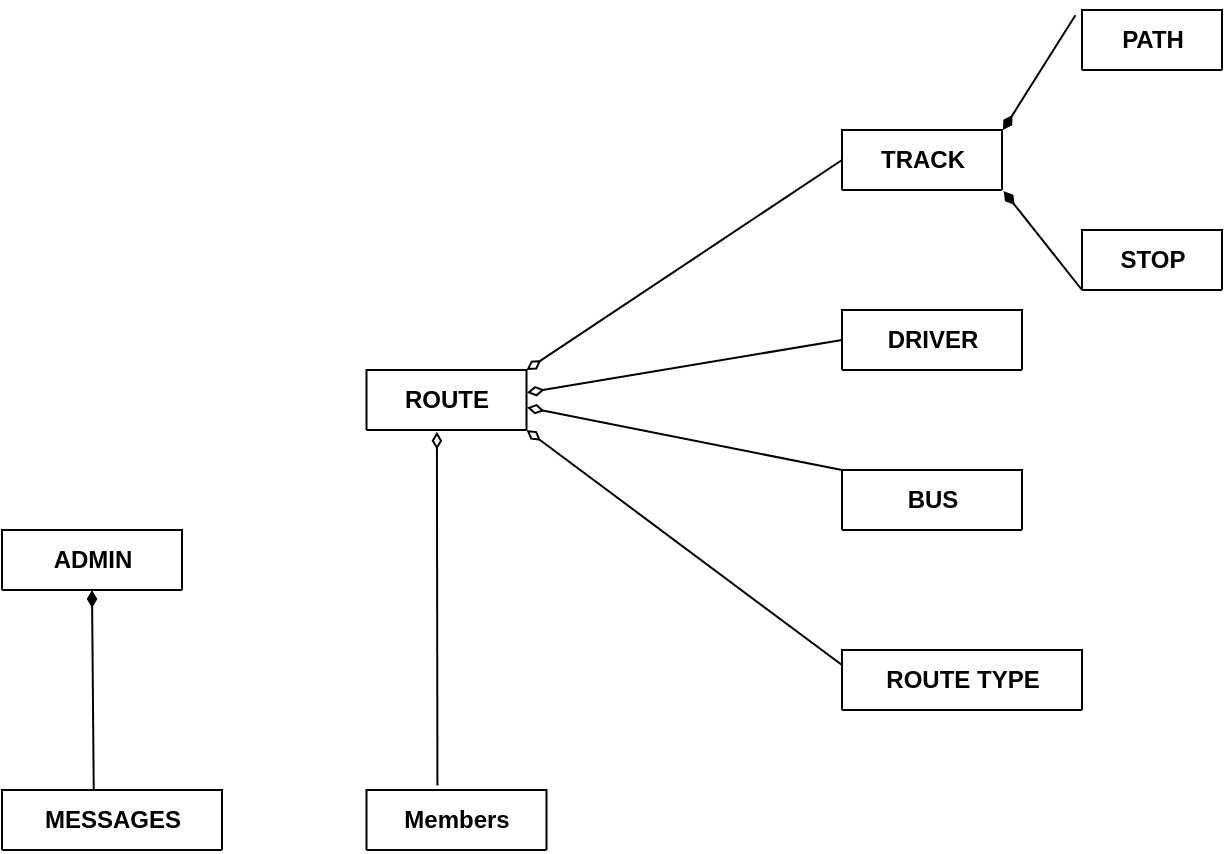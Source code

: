 <mxfile version="21.1.5" type="device">
  <diagram id="R2lEEEUBdFMjLlhIrx00" name="Page-1">
    <mxGraphModel dx="1033" dy="763" grid="1" gridSize="10" guides="1" tooltips="1" connect="1" arrows="1" fold="1" page="1" pageScale="1" pageWidth="850" pageHeight="1100" math="0" shadow="0" extFonts="Permanent Marker^https://fonts.googleapis.com/css?family=Permanent+Marker">
      <root>
        <mxCell id="0" />
        <mxCell id="1" parent="0" />
        <mxCell id="Fjkpmc7Rt7nsiz_AoKzc-1" value="TRACK" style="shape=table;startSize=30;container=1;collapsible=1;childLayout=tableLayout;fixedRows=1;rowLines=0;fontStyle=1;align=center;resizeLast=1;html=1;" parent="1" vertex="1" collapsed="1">
          <mxGeometry x="560" y="180" width="80" height="30" as="geometry">
            <mxRectangle x="140" y="370" width="250" height="110" as="alternateBounds" />
          </mxGeometry>
        </mxCell>
        <mxCell id="Fjkpmc7Rt7nsiz_AoKzc-2" value="" style="shape=tableRow;horizontal=0;startSize=0;swimlaneHead=0;swimlaneBody=0;fillColor=none;collapsible=0;dropTarget=0;points=[[0,0.5],[1,0.5]];portConstraint=eastwest;top=0;left=0;right=0;bottom=1;" parent="Fjkpmc7Rt7nsiz_AoKzc-1" vertex="1">
          <mxGeometry y="30" width="250" height="30" as="geometry" />
        </mxCell>
        <mxCell id="Fjkpmc7Rt7nsiz_AoKzc-3" value="PK" style="shape=partialRectangle;connectable=0;fillColor=none;top=0;left=0;bottom=0;right=0;fontStyle=1;overflow=hidden;whiteSpace=wrap;html=1;" parent="Fjkpmc7Rt7nsiz_AoKzc-2" vertex="1">
          <mxGeometry width="30" height="30" as="geometry">
            <mxRectangle width="30" height="30" as="alternateBounds" />
          </mxGeometry>
        </mxCell>
        <mxCell id="Fjkpmc7Rt7nsiz_AoKzc-4" value="track_id&lt;span style=&quot;white-space: pre;&quot;&gt; &lt;span style=&quot;white-space: pre;&quot;&gt; &lt;/span&gt;&lt;/span&gt;int&lt;span style=&quot;white-space: pre;&quot;&gt; &lt;/span&gt;NOT NULL" style="shape=partialRectangle;connectable=0;fillColor=none;top=0;left=0;bottom=0;right=0;align=left;spacingLeft=6;fontStyle=5;overflow=hidden;whiteSpace=wrap;html=1;" parent="Fjkpmc7Rt7nsiz_AoKzc-2" vertex="1">
          <mxGeometry x="30" width="220" height="30" as="geometry">
            <mxRectangle width="220" height="30" as="alternateBounds" />
          </mxGeometry>
        </mxCell>
        <mxCell id="Fjkpmc7Rt7nsiz_AoKzc-5" value="" style="shape=tableRow;horizontal=0;startSize=0;swimlaneHead=0;swimlaneBody=0;fillColor=none;collapsible=0;dropTarget=0;points=[[0,0.5],[1,0.5]];portConstraint=eastwest;top=0;left=0;right=0;bottom=0;" parent="Fjkpmc7Rt7nsiz_AoKzc-1" vertex="1">
          <mxGeometry y="60" width="250" height="30" as="geometry" />
        </mxCell>
        <mxCell id="Fjkpmc7Rt7nsiz_AoKzc-6" value="" style="shape=partialRectangle;connectable=0;fillColor=none;top=0;left=0;bottom=0;right=0;editable=1;overflow=hidden;whiteSpace=wrap;html=1;" parent="Fjkpmc7Rt7nsiz_AoKzc-5" vertex="1">
          <mxGeometry width="30" height="30" as="geometry">
            <mxRectangle width="30" height="30" as="alternateBounds" />
          </mxGeometry>
        </mxCell>
        <mxCell id="Fjkpmc7Rt7nsiz_AoKzc-7" value="track_name&lt;span style=&quot;white-space: pre;&quot;&gt; &lt;/span&gt;varchar(50)" style="shape=partialRectangle;connectable=0;fillColor=none;top=0;left=0;bottom=0;right=0;align=left;spacingLeft=6;overflow=hidden;whiteSpace=wrap;html=1;" parent="Fjkpmc7Rt7nsiz_AoKzc-5" vertex="1">
          <mxGeometry x="30" width="220" height="30" as="geometry">
            <mxRectangle width="220" height="30" as="alternateBounds" />
          </mxGeometry>
        </mxCell>
        <mxCell id="Fjkpmc7Rt7nsiz_AoKzc-11" value="" style="shape=tableRow;horizontal=0;startSize=0;swimlaneHead=0;swimlaneBody=0;fillColor=none;collapsible=0;dropTarget=0;points=[[0,0.5],[1,0.5]];portConstraint=eastwest;top=0;left=0;right=0;bottom=0;" parent="Fjkpmc7Rt7nsiz_AoKzc-1" vertex="1">
          <mxGeometry y="90" width="250" height="20" as="geometry" />
        </mxCell>
        <mxCell id="Fjkpmc7Rt7nsiz_AoKzc-12" value="" style="shape=partialRectangle;connectable=0;fillColor=none;top=0;left=0;bottom=0;right=0;editable=1;overflow=hidden;whiteSpace=wrap;html=1;" parent="Fjkpmc7Rt7nsiz_AoKzc-11" vertex="1">
          <mxGeometry width="30" height="20" as="geometry">
            <mxRectangle width="30" height="20" as="alternateBounds" />
          </mxGeometry>
        </mxCell>
        <mxCell id="Fjkpmc7Rt7nsiz_AoKzc-13" value="" style="shape=partialRectangle;connectable=0;fillColor=none;top=0;left=0;bottom=0;right=0;align=left;spacingLeft=6;overflow=hidden;whiteSpace=wrap;html=1;" parent="Fjkpmc7Rt7nsiz_AoKzc-11" vertex="1">
          <mxGeometry x="30" width="220" height="20" as="geometry">
            <mxRectangle width="220" height="20" as="alternateBounds" />
          </mxGeometry>
        </mxCell>
        <mxCell id="Fjkpmc7Rt7nsiz_AoKzc-18" value="STOP" style="shape=table;startSize=30;container=1;collapsible=1;childLayout=tableLayout;fixedRows=1;rowLines=0;fontStyle=1;align=center;resizeLast=1;html=1;" parent="1" vertex="1" collapsed="1">
          <mxGeometry x="680" y="230" width="70" height="30" as="geometry">
            <mxRectangle x="50" y="20" width="265" height="270" as="alternateBounds" />
          </mxGeometry>
        </mxCell>
        <mxCell id="Fjkpmc7Rt7nsiz_AoKzc-19" value="" style="shape=tableRow;horizontal=0;startSize=0;swimlaneHead=0;swimlaneBody=0;fillColor=none;collapsible=0;dropTarget=0;points=[[0,0.5],[1,0.5]];portConstraint=eastwest;top=0;left=0;right=0;bottom=1;" parent="Fjkpmc7Rt7nsiz_AoKzc-18" vertex="1">
          <mxGeometry y="30" width="265" height="30" as="geometry" />
        </mxCell>
        <mxCell id="Fjkpmc7Rt7nsiz_AoKzc-20" value="PK" style="shape=partialRectangle;connectable=0;fillColor=none;top=0;left=0;bottom=0;right=0;fontStyle=1;overflow=hidden;whiteSpace=wrap;html=1;" parent="Fjkpmc7Rt7nsiz_AoKzc-19" vertex="1">
          <mxGeometry width="30" height="30" as="geometry">
            <mxRectangle width="30" height="30" as="alternateBounds" />
          </mxGeometry>
        </mxCell>
        <mxCell id="Fjkpmc7Rt7nsiz_AoKzc-21" value="stop_id &lt;span style=&quot;white-space: pre;&quot;&gt; &lt;/span&gt;&lt;span style=&quot;white-space: pre;&quot;&gt; &lt;/span&gt;&lt;span style=&quot;white-space: pre;&quot;&gt; &lt;/span&gt;SMALLINT NOT NULL" style="shape=partialRectangle;connectable=0;fillColor=none;top=0;left=0;bottom=0;right=0;align=left;spacingLeft=6;fontStyle=5;overflow=hidden;whiteSpace=wrap;html=1;" parent="Fjkpmc7Rt7nsiz_AoKzc-19" vertex="1">
          <mxGeometry x="30" width="235" height="30" as="geometry">
            <mxRectangle width="235" height="30" as="alternateBounds" />
          </mxGeometry>
        </mxCell>
        <mxCell id="Fjkpmc7Rt7nsiz_AoKzc-22" value="" style="shape=tableRow;horizontal=0;startSize=0;swimlaneHead=0;swimlaneBody=0;fillColor=none;collapsible=0;dropTarget=0;points=[[0,0.5],[1,0.5]];portConstraint=eastwest;top=0;left=0;right=0;bottom=0;" parent="Fjkpmc7Rt7nsiz_AoKzc-18" vertex="1">
          <mxGeometry y="60" width="265" height="30" as="geometry" />
        </mxCell>
        <mxCell id="Fjkpmc7Rt7nsiz_AoKzc-23" value="FK" style="shape=partialRectangle;connectable=0;fillColor=none;top=0;left=0;bottom=0;right=0;editable=1;overflow=hidden;whiteSpace=wrap;html=1;" parent="Fjkpmc7Rt7nsiz_AoKzc-22" vertex="1">
          <mxGeometry width="30" height="30" as="geometry">
            <mxRectangle width="30" height="30" as="alternateBounds" />
          </mxGeometry>
        </mxCell>
        <mxCell id="Fjkpmc7Rt7nsiz_AoKzc-24" value="track_id&lt;span style=&quot;white-space: pre;&quot;&gt; &lt;span style=&quot;white-space: pre;&quot;&gt; &lt;/span&gt;&lt;span style=&quot;white-space: pre;&quot;&gt; &lt;/span&gt;&lt;/span&gt;VARCHAR(50)" style="shape=partialRectangle;connectable=0;fillColor=none;top=0;left=0;bottom=0;right=0;align=left;spacingLeft=6;overflow=hidden;whiteSpace=wrap;html=1;" parent="Fjkpmc7Rt7nsiz_AoKzc-22" vertex="1">
          <mxGeometry x="30" width="235" height="30" as="geometry">
            <mxRectangle width="235" height="30" as="alternateBounds" />
          </mxGeometry>
        </mxCell>
        <mxCell id="Fjkpmc7Rt7nsiz_AoKzc-105" value="" style="shape=tableRow;horizontal=0;startSize=0;swimlaneHead=0;swimlaneBody=0;fillColor=none;collapsible=0;dropTarget=0;points=[[0,0.5],[1,0.5]];portConstraint=eastwest;top=0;left=0;right=0;bottom=0;" parent="Fjkpmc7Rt7nsiz_AoKzc-18" vertex="1">
          <mxGeometry y="90" width="265" height="30" as="geometry" />
        </mxCell>
        <mxCell id="Fjkpmc7Rt7nsiz_AoKzc-106" value="" style="shape=partialRectangle;connectable=0;fillColor=none;top=0;left=0;bottom=0;right=0;editable=1;overflow=hidden;whiteSpace=wrap;html=1;" parent="Fjkpmc7Rt7nsiz_AoKzc-105" vertex="1">
          <mxGeometry width="30" height="30" as="geometry">
            <mxRectangle width="30" height="30" as="alternateBounds" />
          </mxGeometry>
        </mxCell>
        <mxCell id="Fjkpmc7Rt7nsiz_AoKzc-107" value="stop_no&lt;span style=&quot;white-space: pre;&quot;&gt; &lt;span style=&quot;white-space: pre;&quot;&gt; &lt;/span&gt;&lt;span style=&quot;white-space: pre;&quot;&gt; &lt;/span&gt;&lt;/span&gt;TINYINT&lt;span style=&quot;white-space: pre;&quot;&gt; &lt;/span&gt;NOT NULL" style="shape=partialRectangle;connectable=0;fillColor=none;top=0;left=0;bottom=0;right=0;align=left;spacingLeft=6;overflow=hidden;whiteSpace=wrap;html=1;" parent="Fjkpmc7Rt7nsiz_AoKzc-105" vertex="1">
          <mxGeometry x="30" width="235" height="30" as="geometry">
            <mxRectangle width="235" height="30" as="alternateBounds" />
          </mxGeometry>
        </mxCell>
        <mxCell id="Fjkpmc7Rt7nsiz_AoKzc-42" value="" style="shape=tableRow;horizontal=0;startSize=0;swimlaneHead=0;swimlaneBody=0;fillColor=none;collapsible=0;dropTarget=0;points=[[0,0.5],[1,0.5]];portConstraint=eastwest;top=0;left=0;right=0;bottom=0;" parent="Fjkpmc7Rt7nsiz_AoKzc-18" vertex="1">
          <mxGeometry y="120" width="265" height="30" as="geometry" />
        </mxCell>
        <mxCell id="Fjkpmc7Rt7nsiz_AoKzc-43" value="" style="shape=partialRectangle;connectable=0;fillColor=none;top=0;left=0;bottom=0;right=0;editable=1;overflow=hidden;whiteSpace=wrap;html=1;" parent="Fjkpmc7Rt7nsiz_AoKzc-42" vertex="1">
          <mxGeometry width="30" height="30" as="geometry">
            <mxRectangle width="30" height="30" as="alternateBounds" />
          </mxGeometry>
        </mxCell>
        <mxCell id="Fjkpmc7Rt7nsiz_AoKzc-44" value="isStop&lt;span style=&quot;white-space: pre;&quot;&gt; &lt;span style=&quot;white-space: pre;&quot;&gt; &lt;/span&gt;&lt;span style=&quot;white-space: pre;&quot;&gt; &lt;/span&gt;&lt;/span&gt;BIT&lt;span style=&quot;white-space: pre;&quot;&gt; &lt;/span&gt;NOT NULL" style="shape=partialRectangle;connectable=0;fillColor=none;top=0;left=0;bottom=0;right=0;align=left;spacingLeft=6;overflow=hidden;whiteSpace=wrap;html=1;" parent="Fjkpmc7Rt7nsiz_AoKzc-42" vertex="1">
          <mxGeometry x="30" width="235" height="30" as="geometry">
            <mxRectangle width="235" height="30" as="alternateBounds" />
          </mxGeometry>
        </mxCell>
        <mxCell id="Fjkpmc7Rt7nsiz_AoKzc-25" value="" style="shape=tableRow;horizontal=0;startSize=0;swimlaneHead=0;swimlaneBody=0;fillColor=none;collapsible=0;dropTarget=0;points=[[0,0.5],[1,0.5]];portConstraint=eastwest;top=0;left=0;right=0;bottom=0;" parent="Fjkpmc7Rt7nsiz_AoKzc-18" vertex="1">
          <mxGeometry y="150" width="265" height="30" as="geometry" />
        </mxCell>
        <mxCell id="Fjkpmc7Rt7nsiz_AoKzc-26" value="" style="shape=partialRectangle;connectable=0;fillColor=none;top=0;left=0;bottom=0;right=0;editable=1;overflow=hidden;whiteSpace=wrap;html=1;" parent="Fjkpmc7Rt7nsiz_AoKzc-25" vertex="1">
          <mxGeometry width="30" height="30" as="geometry">
            <mxRectangle width="30" height="30" as="alternateBounds" />
          </mxGeometry>
        </mxCell>
        <mxCell id="Fjkpmc7Rt7nsiz_AoKzc-27" value="stop_name&lt;span style=&quot;white-space: pre;&quot;&gt; &lt;span style=&quot;white-space: pre;&quot;&gt; &lt;/span&gt;&lt;/span&gt;VCARCHAR(50)" style="shape=partialRectangle;connectable=0;fillColor=none;top=0;left=0;bottom=0;right=0;align=left;spacingLeft=6;overflow=hidden;whiteSpace=wrap;html=1;" parent="Fjkpmc7Rt7nsiz_AoKzc-25" vertex="1">
          <mxGeometry x="30" width="235" height="30" as="geometry">
            <mxRectangle width="235" height="30" as="alternateBounds" />
          </mxGeometry>
        </mxCell>
        <mxCell id="Fjkpmc7Rt7nsiz_AoKzc-28" value="" style="shape=tableRow;horizontal=0;startSize=0;swimlaneHead=0;swimlaneBody=0;fillColor=none;collapsible=0;dropTarget=0;points=[[0,0.5],[1,0.5]];portConstraint=eastwest;top=0;left=0;right=0;bottom=0;" parent="Fjkpmc7Rt7nsiz_AoKzc-18" vertex="1">
          <mxGeometry y="180" width="265" height="30" as="geometry" />
        </mxCell>
        <mxCell id="Fjkpmc7Rt7nsiz_AoKzc-29" value="" style="shape=partialRectangle;connectable=0;fillColor=none;top=0;left=0;bottom=0;right=0;editable=1;overflow=hidden;whiteSpace=wrap;html=1;" parent="Fjkpmc7Rt7nsiz_AoKzc-28" vertex="1">
          <mxGeometry width="30" height="30" as="geometry">
            <mxRectangle width="30" height="30" as="alternateBounds" />
          </mxGeometry>
        </mxCell>
        <mxCell id="Fjkpmc7Rt7nsiz_AoKzc-30" value="lattitude&lt;span style=&quot;white-space: pre;&quot;&gt; &lt;span style=&quot;white-space: pre;&quot;&gt; &lt;/span&gt;&lt;span style=&quot;white-space: pre;&quot;&gt; &lt;/span&gt;&lt;/span&gt;DOUBLE" style="shape=partialRectangle;connectable=0;fillColor=none;top=0;left=0;bottom=0;right=0;align=left;spacingLeft=6;overflow=hidden;whiteSpace=wrap;html=1;" parent="Fjkpmc7Rt7nsiz_AoKzc-28" vertex="1">
          <mxGeometry x="30" width="235" height="30" as="geometry">
            <mxRectangle width="235" height="30" as="alternateBounds" />
          </mxGeometry>
        </mxCell>
        <mxCell id="Fjkpmc7Rt7nsiz_AoKzc-36" value="" style="shape=tableRow;horizontal=0;startSize=0;swimlaneHead=0;swimlaneBody=0;fillColor=none;collapsible=0;dropTarget=0;points=[[0,0.5],[1,0.5]];portConstraint=eastwest;top=0;left=0;right=0;bottom=0;" parent="Fjkpmc7Rt7nsiz_AoKzc-18" vertex="1">
          <mxGeometry y="210" width="265" height="30" as="geometry" />
        </mxCell>
        <mxCell id="Fjkpmc7Rt7nsiz_AoKzc-37" value="" style="shape=partialRectangle;connectable=0;fillColor=none;top=0;left=0;bottom=0;right=0;editable=1;overflow=hidden;whiteSpace=wrap;html=1;" parent="Fjkpmc7Rt7nsiz_AoKzc-36" vertex="1">
          <mxGeometry width="30" height="30" as="geometry">
            <mxRectangle width="30" height="30" as="alternateBounds" />
          </mxGeometry>
        </mxCell>
        <mxCell id="Fjkpmc7Rt7nsiz_AoKzc-38" value="longitude&lt;span style=&quot;white-space: pre;&quot;&gt; &lt;span style=&quot;white-space: pre;&quot;&gt; &lt;/span&gt;&lt;span style=&quot;white-space: pre;&quot;&gt; &lt;/span&gt;&lt;/span&gt;DOUBLE" style="shape=partialRectangle;connectable=0;fillColor=none;top=0;left=0;bottom=0;right=0;align=left;spacingLeft=6;overflow=hidden;whiteSpace=wrap;html=1;" parent="Fjkpmc7Rt7nsiz_AoKzc-36" vertex="1">
          <mxGeometry x="30" width="235" height="30" as="geometry">
            <mxRectangle width="235" height="30" as="alternateBounds" />
          </mxGeometry>
        </mxCell>
        <mxCell id="Fjkpmc7Rt7nsiz_AoKzc-39" value="" style="shape=tableRow;horizontal=0;startSize=0;swimlaneHead=0;swimlaneBody=0;fillColor=none;collapsible=0;dropTarget=0;points=[[0,0.5],[1,0.5]];portConstraint=eastwest;top=0;left=0;right=0;bottom=0;" parent="Fjkpmc7Rt7nsiz_AoKzc-18" vertex="1">
          <mxGeometry y="240" width="265" height="30" as="geometry" />
        </mxCell>
        <mxCell id="Fjkpmc7Rt7nsiz_AoKzc-40" value="" style="shape=partialRectangle;connectable=0;fillColor=none;top=0;left=0;bottom=0;right=0;editable=1;overflow=hidden;whiteSpace=wrap;html=1;" parent="Fjkpmc7Rt7nsiz_AoKzc-39" vertex="1">
          <mxGeometry width="30" height="30" as="geometry">
            <mxRectangle width="30" height="30" as="alternateBounds" />
          </mxGeometry>
        </mxCell>
        <mxCell id="Fjkpmc7Rt7nsiz_AoKzc-41" value="time_of_arrival&lt;span style=&quot;white-space: pre;&quot;&gt; &lt;/span&gt;TIME" style="shape=partialRectangle;connectable=0;fillColor=none;top=0;left=0;bottom=0;right=0;align=left;spacingLeft=6;overflow=hidden;whiteSpace=wrap;html=1;" parent="Fjkpmc7Rt7nsiz_AoKzc-39" vertex="1">
          <mxGeometry x="30" width="235" height="30" as="geometry">
            <mxRectangle width="235" height="30" as="alternateBounds" />
          </mxGeometry>
        </mxCell>
        <mxCell id="Fjkpmc7Rt7nsiz_AoKzc-67" value="PATH" style="shape=table;startSize=30;container=1;collapsible=1;childLayout=tableLayout;fixedRows=1;rowLines=0;fontStyle=1;align=center;resizeLast=1;html=1;" parent="1" vertex="1" collapsed="1">
          <mxGeometry x="680" y="120" width="70" height="30" as="geometry">
            <mxRectangle x="387.25" y="20" width="290" height="210" as="alternateBounds" />
          </mxGeometry>
        </mxCell>
        <mxCell id="Fjkpmc7Rt7nsiz_AoKzc-68" value="" style="shape=tableRow;horizontal=0;startSize=0;swimlaneHead=0;swimlaneBody=0;fillColor=none;collapsible=0;dropTarget=0;points=[[0,0.5],[1,0.5]];portConstraint=eastwest;top=0;left=0;right=0;bottom=1;" parent="Fjkpmc7Rt7nsiz_AoKzc-67" vertex="1">
          <mxGeometry y="30" width="290" height="30" as="geometry" />
        </mxCell>
        <mxCell id="Fjkpmc7Rt7nsiz_AoKzc-69" value="PK" style="shape=partialRectangle;connectable=0;fillColor=none;top=0;left=0;bottom=0;right=0;fontStyle=1;overflow=hidden;whiteSpace=wrap;html=1;" parent="Fjkpmc7Rt7nsiz_AoKzc-68" vertex="1">
          <mxGeometry width="30" height="30" as="geometry">
            <mxRectangle width="30" height="30" as="alternateBounds" />
          </mxGeometry>
        </mxCell>
        <mxCell id="Fjkpmc7Rt7nsiz_AoKzc-70" value="path_id&lt;span style=&quot;white-space: pre;&quot;&gt; &lt;/span&gt;int&lt;span style=&quot;white-space: pre;&quot;&gt; &lt;span style=&quot;white-space: pre;&quot;&gt; &lt;/span&gt;&lt;span style=&quot;white-space: pre;&quot;&gt; &lt;/span&gt;&lt;/span&gt;NOT NULL" style="shape=partialRectangle;connectable=0;fillColor=none;top=0;left=0;bottom=0;right=0;align=left;spacingLeft=6;fontStyle=5;overflow=hidden;whiteSpace=wrap;html=1;" parent="Fjkpmc7Rt7nsiz_AoKzc-68" vertex="1">
          <mxGeometry x="30" width="260" height="30" as="geometry">
            <mxRectangle width="260" height="30" as="alternateBounds" />
          </mxGeometry>
        </mxCell>
        <mxCell id="Fjkpmc7Rt7nsiz_AoKzc-80" value="" style="shape=tableRow;horizontal=0;startSize=0;swimlaneHead=0;swimlaneBody=0;fillColor=none;collapsible=0;dropTarget=0;points=[[0,0.5],[1,0.5]];portConstraint=eastwest;top=0;left=0;right=0;bottom=0;" parent="Fjkpmc7Rt7nsiz_AoKzc-67" vertex="1">
          <mxGeometry y="60" width="290" height="30" as="geometry" />
        </mxCell>
        <mxCell id="Fjkpmc7Rt7nsiz_AoKzc-81" value="FK" style="shape=partialRectangle;connectable=0;fillColor=none;top=0;left=0;bottom=0;right=0;editable=1;overflow=hidden;whiteSpace=wrap;html=1;" parent="Fjkpmc7Rt7nsiz_AoKzc-80" vertex="1">
          <mxGeometry width="30" height="30" as="geometry">
            <mxRectangle width="30" height="30" as="alternateBounds" />
          </mxGeometry>
        </mxCell>
        <mxCell id="Fjkpmc7Rt7nsiz_AoKzc-82" value="track_id&lt;span style=&quot;white-space: pre;&quot;&gt; &lt;/span&gt;VARCHAR(50)" style="shape=partialRectangle;connectable=0;fillColor=none;top=0;left=0;bottom=0;right=0;align=left;spacingLeft=6;overflow=hidden;whiteSpace=wrap;html=1;" parent="Fjkpmc7Rt7nsiz_AoKzc-80" vertex="1">
          <mxGeometry x="30" width="260" height="30" as="geometry">
            <mxRectangle width="260" height="30" as="alternateBounds" />
          </mxGeometry>
        </mxCell>
        <mxCell id="Fjkpmc7Rt7nsiz_AoKzc-101" value="" style="shape=tableRow;horizontal=0;startSize=0;swimlaneHead=0;swimlaneBody=0;fillColor=none;collapsible=0;dropTarget=0;points=[[0,0.5],[1,0.5]];portConstraint=eastwest;top=0;left=0;right=0;bottom=0;" parent="Fjkpmc7Rt7nsiz_AoKzc-67" vertex="1">
          <mxGeometry y="90" width="290" height="30" as="geometry" />
        </mxCell>
        <mxCell id="Fjkpmc7Rt7nsiz_AoKzc-102" value="" style="shape=partialRectangle;connectable=0;fillColor=none;top=0;left=0;bottom=0;right=0;editable=1;overflow=hidden;whiteSpace=wrap;html=1;" parent="Fjkpmc7Rt7nsiz_AoKzc-101" vertex="1">
          <mxGeometry width="30" height="30" as="geometry">
            <mxRectangle width="30" height="30" as="alternateBounds" />
          </mxGeometry>
        </mxCell>
        <mxCell id="Fjkpmc7Rt7nsiz_AoKzc-103" value="stop_no&lt;span style=&quot;white-space: pre;&quot;&gt; &lt;/span&gt;TINYINT &lt;span style=&quot;white-space: pre;&quot;&gt; &lt;/span&gt;&lt;span style=&quot;white-space: pre;&quot;&gt; &lt;/span&gt;NOT NULL" style="shape=partialRectangle;connectable=0;fillColor=none;top=0;left=0;bottom=0;right=0;align=left;spacingLeft=6;overflow=hidden;whiteSpace=wrap;html=1;" parent="Fjkpmc7Rt7nsiz_AoKzc-101" vertex="1">
          <mxGeometry x="30" width="260" height="30" as="geometry">
            <mxRectangle width="260" height="30" as="alternateBounds" />
          </mxGeometry>
        </mxCell>
        <mxCell id="Fjkpmc7Rt7nsiz_AoKzc-83" value="" style="shape=tableRow;horizontal=0;startSize=0;swimlaneHead=0;swimlaneBody=0;fillColor=none;collapsible=0;dropTarget=0;points=[[0,0.5],[1,0.5]];portConstraint=eastwest;top=0;left=0;right=0;bottom=0;" parent="Fjkpmc7Rt7nsiz_AoKzc-67" vertex="1">
          <mxGeometry y="120" width="290" height="30" as="geometry" />
        </mxCell>
        <mxCell id="Fjkpmc7Rt7nsiz_AoKzc-84" value="" style="shape=partialRectangle;connectable=0;fillColor=none;top=0;left=0;bottom=0;right=0;editable=1;overflow=hidden;whiteSpace=wrap;html=1;" parent="Fjkpmc7Rt7nsiz_AoKzc-83" vertex="1">
          <mxGeometry width="30" height="30" as="geometry">
            <mxRectangle width="30" height="30" as="alternateBounds" />
          </mxGeometry>
        </mxCell>
        <mxCell id="Fjkpmc7Rt7nsiz_AoKzc-85" value="lattitude&lt;span style=&quot;white-space: pre;&quot;&gt; &lt;/span&gt;DOUBLE" style="shape=partialRectangle;connectable=0;fillColor=none;top=0;left=0;bottom=0;right=0;align=left;spacingLeft=6;overflow=hidden;whiteSpace=wrap;html=1;" parent="Fjkpmc7Rt7nsiz_AoKzc-83" vertex="1">
          <mxGeometry x="30" width="260" height="30" as="geometry">
            <mxRectangle width="260" height="30" as="alternateBounds" />
          </mxGeometry>
        </mxCell>
        <mxCell id="Fjkpmc7Rt7nsiz_AoKzc-98" value="" style="shape=tableRow;horizontal=0;startSize=0;swimlaneHead=0;swimlaneBody=0;fillColor=none;collapsible=0;dropTarget=0;points=[[0,0.5],[1,0.5]];portConstraint=eastwest;top=0;left=0;right=0;bottom=0;" parent="Fjkpmc7Rt7nsiz_AoKzc-67" vertex="1">
          <mxGeometry y="150" width="290" height="30" as="geometry" />
        </mxCell>
        <mxCell id="Fjkpmc7Rt7nsiz_AoKzc-99" value="" style="shape=partialRectangle;connectable=0;fillColor=none;top=0;left=0;bottom=0;right=0;editable=1;overflow=hidden;whiteSpace=wrap;html=1;" parent="Fjkpmc7Rt7nsiz_AoKzc-98" vertex="1">
          <mxGeometry width="30" height="30" as="geometry">
            <mxRectangle width="30" height="30" as="alternateBounds" />
          </mxGeometry>
        </mxCell>
        <mxCell id="Fjkpmc7Rt7nsiz_AoKzc-100" value="longitude&lt;span style=&quot;white-space: pre;&quot;&gt; &lt;/span&gt;DOUBLE" style="shape=partialRectangle;connectable=0;fillColor=none;top=0;left=0;bottom=0;right=0;align=left;spacingLeft=6;overflow=hidden;whiteSpace=wrap;html=1;" parent="Fjkpmc7Rt7nsiz_AoKzc-98" vertex="1">
          <mxGeometry x="30" width="260" height="30" as="geometry">
            <mxRectangle width="260" height="30" as="alternateBounds" />
          </mxGeometry>
        </mxCell>
        <mxCell id="Fjkpmc7Rt7nsiz_AoKzc-195" value="" style="shape=tableRow;horizontal=0;startSize=0;swimlaneHead=0;swimlaneBody=0;fillColor=none;collapsible=0;dropTarget=0;points=[[0,0.5],[1,0.5]];portConstraint=eastwest;top=0;left=0;right=0;bottom=0;" parent="Fjkpmc7Rt7nsiz_AoKzc-67" vertex="1">
          <mxGeometry y="180" width="290" height="30" as="geometry" />
        </mxCell>
        <mxCell id="Fjkpmc7Rt7nsiz_AoKzc-196" value="" style="shape=partialRectangle;connectable=0;fillColor=none;top=0;left=0;bottom=0;right=0;editable=1;overflow=hidden;whiteSpace=wrap;html=1;" parent="Fjkpmc7Rt7nsiz_AoKzc-195" vertex="1">
          <mxGeometry width="30" height="30" as="geometry">
            <mxRectangle width="30" height="30" as="alternateBounds" />
          </mxGeometry>
        </mxCell>
        <mxCell id="Fjkpmc7Rt7nsiz_AoKzc-197" value="" style="shape=partialRectangle;connectable=0;fillColor=none;top=0;left=0;bottom=0;right=0;align=left;spacingLeft=6;overflow=hidden;whiteSpace=wrap;html=1;" parent="Fjkpmc7Rt7nsiz_AoKzc-195" vertex="1">
          <mxGeometry x="30" width="260" height="30" as="geometry">
            <mxRectangle width="260" height="30" as="alternateBounds" />
          </mxGeometry>
        </mxCell>
        <mxCell id="Fjkpmc7Rt7nsiz_AoKzc-111" value="DRIVER" style="shape=table;startSize=30;container=1;collapsible=1;childLayout=tableLayout;fixedRows=1;rowLines=0;fontStyle=1;align=center;resizeLast=1;html=1;" parent="1" vertex="1" collapsed="1">
          <mxGeometry x="560" y="270" width="90" height="30" as="geometry">
            <mxRectangle x="441" y="320" width="290" height="150.0" as="alternateBounds" />
          </mxGeometry>
        </mxCell>
        <mxCell id="Fjkpmc7Rt7nsiz_AoKzc-112" value="" style="shape=tableRow;horizontal=0;startSize=0;swimlaneHead=0;swimlaneBody=0;fillColor=none;collapsible=0;dropTarget=0;points=[[0,0.5],[1,0.5]];portConstraint=eastwest;top=0;left=0;right=0;bottom=1;" parent="Fjkpmc7Rt7nsiz_AoKzc-111" vertex="1">
          <mxGeometry y="30" width="290" height="30" as="geometry" />
        </mxCell>
        <mxCell id="Fjkpmc7Rt7nsiz_AoKzc-113" value="PK" style="shape=partialRectangle;connectable=0;fillColor=none;top=0;left=0;bottom=0;right=0;fontStyle=1;overflow=hidden;whiteSpace=wrap;html=1;" parent="Fjkpmc7Rt7nsiz_AoKzc-112" vertex="1">
          <mxGeometry width="30" height="30" as="geometry">
            <mxRectangle width="30" height="30" as="alternateBounds" />
          </mxGeometry>
        </mxCell>
        <mxCell id="Fjkpmc7Rt7nsiz_AoKzc-114" value="driver_id &lt;span style=&quot;white-space: pre;&quot;&gt; &lt;/span&gt;INT &lt;span style=&quot;white-space: pre;&quot;&gt; &lt;span style=&quot;white-space: pre;&quot;&gt; &lt;/span&gt;&lt;span style=&quot;white-space: pre;&quot;&gt; &lt;/span&gt;&lt;span style=&quot;white-space: pre;&quot;&gt; &lt;/span&gt;&lt;/span&gt;NOT NULL" style="shape=partialRectangle;connectable=0;fillColor=none;top=0;left=0;bottom=0;right=0;align=left;spacingLeft=6;fontStyle=5;overflow=hidden;whiteSpace=wrap;html=1;" parent="Fjkpmc7Rt7nsiz_AoKzc-112" vertex="1">
          <mxGeometry x="30" width="260" height="30" as="geometry">
            <mxRectangle width="260" height="30" as="alternateBounds" />
          </mxGeometry>
        </mxCell>
        <mxCell id="Fjkpmc7Rt7nsiz_AoKzc-115" value="" style="shape=tableRow;horizontal=0;startSize=0;swimlaneHead=0;swimlaneBody=0;fillColor=none;collapsible=0;dropTarget=0;points=[[0,0.5],[1,0.5]];portConstraint=eastwest;top=0;left=0;right=0;bottom=0;" parent="Fjkpmc7Rt7nsiz_AoKzc-111" vertex="1">
          <mxGeometry y="60" width="290" height="30" as="geometry" />
        </mxCell>
        <mxCell id="Fjkpmc7Rt7nsiz_AoKzc-116" value="" style="shape=partialRectangle;connectable=0;fillColor=none;top=0;left=0;bottom=0;right=0;editable=1;overflow=hidden;whiteSpace=wrap;html=1;" parent="Fjkpmc7Rt7nsiz_AoKzc-115" vertex="1">
          <mxGeometry width="30" height="30" as="geometry">
            <mxRectangle width="30" height="30" as="alternateBounds" />
          </mxGeometry>
        </mxCell>
        <mxCell id="Fjkpmc7Rt7nsiz_AoKzc-117" value="username&lt;span style=&quot;white-space: pre;&quot;&gt; &lt;/span&gt;VARCHAR(20)&lt;span style=&quot;white-space: pre;&quot;&gt; &lt;/span&gt;NOT NULL" style="shape=partialRectangle;connectable=0;fillColor=none;top=0;left=0;bottom=0;right=0;align=left;spacingLeft=6;overflow=hidden;whiteSpace=wrap;html=1;" parent="Fjkpmc7Rt7nsiz_AoKzc-115" vertex="1">
          <mxGeometry x="30" width="260" height="30" as="geometry">
            <mxRectangle width="260" height="30" as="alternateBounds" />
          </mxGeometry>
        </mxCell>
        <mxCell id="Fjkpmc7Rt7nsiz_AoKzc-118" value="" style="shape=tableRow;horizontal=0;startSize=0;swimlaneHead=0;swimlaneBody=0;fillColor=none;collapsible=0;dropTarget=0;points=[[0,0.5],[1,0.5]];portConstraint=eastwest;top=0;left=0;right=0;bottom=0;" parent="Fjkpmc7Rt7nsiz_AoKzc-111" vertex="1">
          <mxGeometry y="90" width="290" height="30" as="geometry" />
        </mxCell>
        <mxCell id="Fjkpmc7Rt7nsiz_AoKzc-119" value="" style="shape=partialRectangle;connectable=0;fillColor=none;top=0;left=0;bottom=0;right=0;editable=1;overflow=hidden;whiteSpace=wrap;html=1;" parent="Fjkpmc7Rt7nsiz_AoKzc-118" vertex="1">
          <mxGeometry width="30" height="30" as="geometry">
            <mxRectangle width="30" height="30" as="alternateBounds" />
          </mxGeometry>
        </mxCell>
        <mxCell id="Fjkpmc7Rt7nsiz_AoKzc-120" value="password&lt;span style=&quot;white-space: pre;&quot;&gt; &lt;/span&gt;&lt;span style=&quot;white-space: pre;&quot;&gt; &lt;/span&gt;VARCHAR(20)&lt;span style=&quot;white-space: pre;&quot;&gt; &lt;/span&gt;NOT NULL" style="shape=partialRectangle;connectable=0;fillColor=none;top=0;left=0;bottom=0;right=0;align=left;spacingLeft=6;overflow=hidden;whiteSpace=wrap;html=1;" parent="Fjkpmc7Rt7nsiz_AoKzc-118" vertex="1">
          <mxGeometry x="30" width="260" height="30" as="geometry">
            <mxRectangle width="260" height="30" as="alternateBounds" />
          </mxGeometry>
        </mxCell>
        <mxCell id="Fjkpmc7Rt7nsiz_AoKzc-121" value="" style="shape=tableRow;horizontal=0;startSize=0;swimlaneHead=0;swimlaneBody=0;fillColor=none;collapsible=0;dropTarget=0;points=[[0,0.5],[1,0.5]];portConstraint=eastwest;top=0;left=0;right=0;bottom=0;" parent="Fjkpmc7Rt7nsiz_AoKzc-111" vertex="1">
          <mxGeometry y="120" width="290" height="30" as="geometry" />
        </mxCell>
        <mxCell id="Fjkpmc7Rt7nsiz_AoKzc-122" value="" style="shape=partialRectangle;connectable=0;fillColor=none;top=0;left=0;bottom=0;right=0;editable=1;overflow=hidden;whiteSpace=wrap;html=1;" parent="Fjkpmc7Rt7nsiz_AoKzc-121" vertex="1">
          <mxGeometry width="30" height="30" as="geometry">
            <mxRectangle width="30" height="30" as="alternateBounds" />
          </mxGeometry>
        </mxCell>
        <mxCell id="Fjkpmc7Rt7nsiz_AoKzc-123" value="isBlock&lt;span style=&quot;white-space: pre;&quot;&gt; &lt;/span&gt;&lt;span style=&quot;white-space: pre;&quot;&gt; &lt;/span&gt;BIT&lt;span style=&quot;white-space: pre;&quot;&gt; &lt;/span&gt;&lt;span style=&quot;white-space: pre;&quot;&gt; &lt;/span&gt;&lt;span style=&quot;white-space: pre;&quot;&gt; &lt;/span&gt;&lt;span style=&quot;white-space: pre;&quot;&gt; &lt;/span&gt;NOT NULL" style="shape=partialRectangle;connectable=0;fillColor=none;top=0;left=0;bottom=0;right=0;align=left;spacingLeft=6;overflow=hidden;whiteSpace=wrap;html=1;" parent="Fjkpmc7Rt7nsiz_AoKzc-121" vertex="1">
          <mxGeometry x="30" width="260" height="30" as="geometry">
            <mxRectangle width="260" height="30" as="alternateBounds" />
          </mxGeometry>
        </mxCell>
        <mxCell id="Fjkpmc7Rt7nsiz_AoKzc-124" value="BUS" style="shape=table;startSize=30;container=1;collapsible=1;childLayout=tableLayout;fixedRows=1;rowLines=0;fontStyle=1;align=center;resizeLast=1;html=1;" parent="1" vertex="1" collapsed="1">
          <mxGeometry x="560" y="350" width="90" height="30" as="geometry">
            <mxRectangle x="490" y="510" width="290" height="150.0" as="alternateBounds" />
          </mxGeometry>
        </mxCell>
        <mxCell id="Fjkpmc7Rt7nsiz_AoKzc-125" value="" style="shape=tableRow;horizontal=0;startSize=0;swimlaneHead=0;swimlaneBody=0;fillColor=none;collapsible=0;dropTarget=0;points=[[0,0.5],[1,0.5]];portConstraint=eastwest;top=0;left=0;right=0;bottom=1;" parent="Fjkpmc7Rt7nsiz_AoKzc-124" vertex="1">
          <mxGeometry y="30" width="290" height="30" as="geometry" />
        </mxCell>
        <mxCell id="Fjkpmc7Rt7nsiz_AoKzc-126" value="PK" style="shape=partialRectangle;connectable=0;fillColor=none;top=0;left=0;bottom=0;right=0;fontStyle=1;overflow=hidden;whiteSpace=wrap;html=1;" parent="Fjkpmc7Rt7nsiz_AoKzc-125" vertex="1">
          <mxGeometry width="30" height="30" as="geometry">
            <mxRectangle width="30" height="30" as="alternateBounds" />
          </mxGeometry>
        </mxCell>
        <mxCell id="Fjkpmc7Rt7nsiz_AoKzc-127" value="bus_id &lt;span style=&quot;white-space: pre;&quot;&gt; &lt;span style=&quot;white-space: pre;&quot;&gt; &lt;/span&gt;&lt;/span&gt;INT &lt;span style=&quot;white-space: pre;&quot;&gt; &lt;span style=&quot;white-space: pre;&quot;&gt; &lt;/span&gt;&lt;span style=&quot;white-space: pre;&quot;&gt; &lt;/span&gt;&lt;span style=&quot;white-space: pre;&quot;&gt; &lt;/span&gt;&lt;/span&gt;NOT NULL" style="shape=partialRectangle;connectable=0;fillColor=none;top=0;left=0;bottom=0;right=0;align=left;spacingLeft=6;fontStyle=5;overflow=hidden;whiteSpace=wrap;html=1;" parent="Fjkpmc7Rt7nsiz_AoKzc-125" vertex="1">
          <mxGeometry x="30" width="260" height="30" as="geometry">
            <mxRectangle width="260" height="30" as="alternateBounds" />
          </mxGeometry>
        </mxCell>
        <mxCell id="Fjkpmc7Rt7nsiz_AoKzc-128" value="" style="shape=tableRow;horizontal=0;startSize=0;swimlaneHead=0;swimlaneBody=0;fillColor=none;collapsible=0;dropTarget=0;points=[[0,0.5],[1,0.5]];portConstraint=eastwest;top=0;left=0;right=0;bottom=0;" parent="Fjkpmc7Rt7nsiz_AoKzc-124" vertex="1">
          <mxGeometry y="60" width="290" height="30" as="geometry" />
        </mxCell>
        <mxCell id="Fjkpmc7Rt7nsiz_AoKzc-129" value="" style="shape=partialRectangle;connectable=0;fillColor=none;top=0;left=0;bottom=0;right=0;editable=1;overflow=hidden;whiteSpace=wrap;html=1;" parent="Fjkpmc7Rt7nsiz_AoKzc-128" vertex="1">
          <mxGeometry width="30" height="30" as="geometry">
            <mxRectangle width="30" height="30" as="alternateBounds" />
          </mxGeometry>
        </mxCell>
        <mxCell id="Fjkpmc7Rt7nsiz_AoKzc-130" value="number_plate&lt;span style=&quot;white-space: pre;&quot;&gt; &lt;/span&gt;VARCHAR(10)&lt;span style=&quot;white-space: pre;&quot;&gt; &lt;/span&gt;NOT NULL" style="shape=partialRectangle;connectable=0;fillColor=none;top=0;left=0;bottom=0;right=0;align=left;spacingLeft=6;overflow=hidden;whiteSpace=wrap;html=1;" parent="Fjkpmc7Rt7nsiz_AoKzc-128" vertex="1">
          <mxGeometry x="30" width="260" height="30" as="geometry">
            <mxRectangle width="260" height="30" as="alternateBounds" />
          </mxGeometry>
        </mxCell>
        <mxCell id="Fjkpmc7Rt7nsiz_AoKzc-131" value="" style="shape=tableRow;horizontal=0;startSize=0;swimlaneHead=0;swimlaneBody=0;fillColor=none;collapsible=0;dropTarget=0;points=[[0,0.5],[1,0.5]];portConstraint=eastwest;top=0;left=0;right=0;bottom=0;" parent="Fjkpmc7Rt7nsiz_AoKzc-124" vertex="1">
          <mxGeometry y="90" width="290" height="30" as="geometry" />
        </mxCell>
        <mxCell id="Fjkpmc7Rt7nsiz_AoKzc-132" value="" style="shape=partialRectangle;connectable=0;fillColor=none;top=0;left=0;bottom=0;right=0;editable=1;overflow=hidden;whiteSpace=wrap;html=1;" parent="Fjkpmc7Rt7nsiz_AoKzc-131" vertex="1">
          <mxGeometry width="30" height="30" as="geometry">
            <mxRectangle width="30" height="30" as="alternateBounds" />
          </mxGeometry>
        </mxCell>
        <mxCell id="Fjkpmc7Rt7nsiz_AoKzc-133" value="model_no&lt;span style=&quot;white-space: pre;&quot;&gt; &lt;/span&gt;TINYINT" style="shape=partialRectangle;connectable=0;fillColor=none;top=0;left=0;bottom=0;right=0;align=left;spacingLeft=6;overflow=hidden;whiteSpace=wrap;html=1;" parent="Fjkpmc7Rt7nsiz_AoKzc-131" vertex="1">
          <mxGeometry x="30" width="260" height="30" as="geometry">
            <mxRectangle width="260" height="30" as="alternateBounds" />
          </mxGeometry>
        </mxCell>
        <mxCell id="Fjkpmc7Rt7nsiz_AoKzc-134" value="" style="shape=tableRow;horizontal=0;startSize=0;swimlaneHead=0;swimlaneBody=0;fillColor=none;collapsible=0;dropTarget=0;points=[[0,0.5],[1,0.5]];portConstraint=eastwest;top=0;left=0;right=0;bottom=0;" parent="Fjkpmc7Rt7nsiz_AoKzc-124" vertex="1">
          <mxGeometry y="120" width="290" height="30" as="geometry" />
        </mxCell>
        <mxCell id="Fjkpmc7Rt7nsiz_AoKzc-135" value="" style="shape=partialRectangle;connectable=0;fillColor=none;top=0;left=0;bottom=0;right=0;editable=1;overflow=hidden;whiteSpace=wrap;html=1;" parent="Fjkpmc7Rt7nsiz_AoKzc-134" vertex="1">
          <mxGeometry width="30" height="30" as="geometry">
            <mxRectangle width="30" height="30" as="alternateBounds" />
          </mxGeometry>
        </mxCell>
        <mxCell id="Fjkpmc7Rt7nsiz_AoKzc-136" value="isWorking&lt;span style=&quot;white-space: pre;&quot;&gt; &lt;/span&gt;BIT&lt;span style=&quot;white-space: pre;&quot;&gt; &lt;/span&gt;&lt;span style=&quot;white-space: pre;&quot;&gt; &lt;/span&gt;&lt;span style=&quot;white-space: pre;&quot;&gt; &lt;/span&gt;&lt;span style=&quot;white-space: pre;&quot;&gt; &lt;/span&gt;NOT NULL" style="shape=partialRectangle;connectable=0;fillColor=none;top=0;left=0;bottom=0;right=0;align=left;spacingLeft=6;overflow=hidden;whiteSpace=wrap;html=1;" parent="Fjkpmc7Rt7nsiz_AoKzc-134" vertex="1">
          <mxGeometry x="30" width="260" height="30" as="geometry">
            <mxRectangle width="260" height="30" as="alternateBounds" />
          </mxGeometry>
        </mxCell>
        <mxCell id="Fjkpmc7Rt7nsiz_AoKzc-137" value="ROUTE" style="shape=table;startSize=30;container=1;collapsible=1;childLayout=tableLayout;fixedRows=1;rowLines=0;fontStyle=1;align=center;resizeLast=1;html=1;" parent="1" vertex="1" collapsed="1">
          <mxGeometry x="322.25" y="300" width="80" height="30" as="geometry">
            <mxRectangle x="40" y="550" width="320" height="210" as="alternateBounds" />
          </mxGeometry>
        </mxCell>
        <mxCell id="Fjkpmc7Rt7nsiz_AoKzc-138" value="" style="shape=tableRow;horizontal=0;startSize=0;swimlaneHead=0;swimlaneBody=0;fillColor=none;collapsible=0;dropTarget=0;points=[[0,0.5],[1,0.5]];portConstraint=eastwest;top=0;left=0;right=0;bottom=1;" parent="Fjkpmc7Rt7nsiz_AoKzc-137" vertex="1">
          <mxGeometry y="30" width="320" height="30" as="geometry" />
        </mxCell>
        <mxCell id="Fjkpmc7Rt7nsiz_AoKzc-139" value="PK" style="shape=partialRectangle;connectable=0;fillColor=none;top=0;left=0;bottom=0;right=0;fontStyle=1;overflow=hidden;whiteSpace=wrap;html=1;" parent="Fjkpmc7Rt7nsiz_AoKzc-138" vertex="1">
          <mxGeometry width="30" height="30" as="geometry">
            <mxRectangle width="30" height="30" as="alternateBounds" />
          </mxGeometry>
        </mxCell>
        <mxCell id="Fjkpmc7Rt7nsiz_AoKzc-140" value="route_id&lt;span style=&quot;white-space: pre;&quot;&gt; &lt;/span&gt;&lt;span style=&quot;white-space: pre;&quot;&gt; &lt;/span&gt;INT&lt;span style=&quot;white-space: pre;&quot;&gt; &lt;/span&gt;&lt;span style=&quot;white-space: pre;&quot;&gt; &lt;span style=&quot;white-space: pre;&quot;&gt; &lt;/span&gt;&lt;span style=&quot;white-space: pre;&quot;&gt; &lt;/span&gt;&lt;/span&gt;NOTNULL" style="shape=partialRectangle;connectable=0;fillColor=none;top=0;left=0;bottom=0;right=0;align=left;spacingLeft=6;fontStyle=5;overflow=hidden;whiteSpace=wrap;html=1;" parent="Fjkpmc7Rt7nsiz_AoKzc-138" vertex="1">
          <mxGeometry x="30" width="290" height="30" as="geometry">
            <mxRectangle width="290" height="30" as="alternateBounds" />
          </mxGeometry>
        </mxCell>
        <mxCell id="Fjkpmc7Rt7nsiz_AoKzc-144" value="" style="shape=tableRow;horizontal=0;startSize=0;swimlaneHead=0;swimlaneBody=0;fillColor=none;collapsible=0;dropTarget=0;points=[[0,0.5],[1,0.5]];portConstraint=eastwest;top=0;left=0;right=0;bottom=0;" parent="Fjkpmc7Rt7nsiz_AoKzc-137" vertex="1">
          <mxGeometry y="60" width="320" height="30" as="geometry" />
        </mxCell>
        <mxCell id="Fjkpmc7Rt7nsiz_AoKzc-145" value="FK1" style="shape=partialRectangle;connectable=0;fillColor=none;top=0;left=0;bottom=0;right=0;editable=1;overflow=hidden;whiteSpace=wrap;html=1;" parent="Fjkpmc7Rt7nsiz_AoKzc-144" vertex="1">
          <mxGeometry width="30" height="30" as="geometry">
            <mxRectangle width="30" height="30" as="alternateBounds" />
          </mxGeometry>
        </mxCell>
        <mxCell id="Fjkpmc7Rt7nsiz_AoKzc-146" value="track_id&lt;span style=&quot;white-space: pre;&quot;&gt; &lt;/span&gt;&lt;span style=&quot;white-space: pre;&quot;&gt; &lt;/span&gt;int" style="shape=partialRectangle;connectable=0;fillColor=none;top=0;left=0;bottom=0;right=0;align=left;spacingLeft=6;overflow=hidden;whiteSpace=wrap;html=1;" parent="Fjkpmc7Rt7nsiz_AoKzc-144" vertex="1">
          <mxGeometry x="30" width="290" height="30" as="geometry">
            <mxRectangle width="290" height="30" as="alternateBounds" />
          </mxGeometry>
        </mxCell>
        <mxCell id="Fjkpmc7Rt7nsiz_AoKzc-147" value="" style="shape=tableRow;horizontal=0;startSize=0;swimlaneHead=0;swimlaneBody=0;fillColor=none;collapsible=0;dropTarget=0;points=[[0,0.5],[1,0.5]];portConstraint=eastwest;top=0;left=0;right=0;bottom=0;" parent="Fjkpmc7Rt7nsiz_AoKzc-137" vertex="1">
          <mxGeometry y="90" width="320" height="30" as="geometry" />
        </mxCell>
        <mxCell id="Fjkpmc7Rt7nsiz_AoKzc-148" value="FK2" style="shape=partialRectangle;connectable=0;fillColor=none;top=0;left=0;bottom=0;right=0;editable=1;overflow=hidden;whiteSpace=wrap;html=1;" parent="Fjkpmc7Rt7nsiz_AoKzc-147" vertex="1">
          <mxGeometry width="30" height="30" as="geometry">
            <mxRectangle width="30" height="30" as="alternateBounds" />
          </mxGeometry>
        </mxCell>
        <mxCell id="Fjkpmc7Rt7nsiz_AoKzc-149" value="driver_id&lt;span style=&quot;white-space: pre;&quot;&gt; &lt;/span&gt;&lt;span style=&quot;white-space: pre;&quot;&gt; &lt;/span&gt;int" style="shape=partialRectangle;connectable=0;fillColor=none;top=0;left=0;bottom=0;right=0;align=left;spacingLeft=6;overflow=hidden;whiteSpace=wrap;html=1;" parent="Fjkpmc7Rt7nsiz_AoKzc-147" vertex="1">
          <mxGeometry x="30" width="290" height="30" as="geometry">
            <mxRectangle width="290" height="30" as="alternateBounds" />
          </mxGeometry>
        </mxCell>
        <mxCell id="Fjkpmc7Rt7nsiz_AoKzc-150" value="" style="shape=tableRow;horizontal=0;startSize=0;swimlaneHead=0;swimlaneBody=0;fillColor=none;collapsible=0;dropTarget=0;points=[[0,0.5],[1,0.5]];portConstraint=eastwest;top=0;left=0;right=0;bottom=0;" parent="Fjkpmc7Rt7nsiz_AoKzc-137" vertex="1">
          <mxGeometry y="120" width="320" height="30" as="geometry" />
        </mxCell>
        <mxCell id="Fjkpmc7Rt7nsiz_AoKzc-151" value="FK3" style="shape=partialRectangle;connectable=0;fillColor=none;top=0;left=0;bottom=0;right=0;editable=1;overflow=hidden;whiteSpace=wrap;html=1;" parent="Fjkpmc7Rt7nsiz_AoKzc-150" vertex="1">
          <mxGeometry width="30" height="30" as="geometry">
            <mxRectangle width="30" height="30" as="alternateBounds" />
          </mxGeometry>
        </mxCell>
        <mxCell id="Fjkpmc7Rt7nsiz_AoKzc-152" value="bus_id&lt;span style=&quot;white-space: pre;&quot;&gt; &lt;/span&gt;&lt;span style=&quot;white-space: pre;&quot;&gt; &lt;/span&gt;int" style="shape=partialRectangle;connectable=0;fillColor=none;top=0;left=0;bottom=0;right=0;align=left;spacingLeft=6;overflow=hidden;whiteSpace=wrap;html=1;" parent="Fjkpmc7Rt7nsiz_AoKzc-150" vertex="1">
          <mxGeometry x="30" width="290" height="30" as="geometry">
            <mxRectangle width="290" height="30" as="alternateBounds" />
          </mxGeometry>
        </mxCell>
        <mxCell id="Fjkpmc7Rt7nsiz_AoKzc-153" value="" style="shape=tableRow;horizontal=0;startSize=0;swimlaneHead=0;swimlaneBody=0;fillColor=none;collapsible=0;dropTarget=0;points=[[0,0.5],[1,0.5]];portConstraint=eastwest;top=0;left=0;right=0;bottom=0;" parent="Fjkpmc7Rt7nsiz_AoKzc-137" vertex="1">
          <mxGeometry y="150" width="320" height="30" as="geometry" />
        </mxCell>
        <mxCell id="Fjkpmc7Rt7nsiz_AoKzc-154" value="FK4" style="shape=partialRectangle;connectable=0;fillColor=none;top=0;left=0;bottom=0;right=0;editable=1;overflow=hidden;whiteSpace=wrap;html=1;" parent="Fjkpmc7Rt7nsiz_AoKzc-153" vertex="1">
          <mxGeometry width="30" height="30" as="geometry">
            <mxRectangle width="30" height="30" as="alternateBounds" />
          </mxGeometry>
        </mxCell>
        <mxCell id="Fjkpmc7Rt7nsiz_AoKzc-155" value="route_type_id&lt;span style=&quot;white-space: pre;&quot;&gt; &lt;/span&gt;int&lt;span style=&quot;white-space: pre;&quot;&gt; &lt;span style=&quot;white-space: pre;&quot;&gt; &lt;/span&gt;&lt;span style=&quot;white-space: pre;&quot;&gt; &lt;/span&gt;&lt;span style=&quot;white-space: pre;&quot;&gt; &lt;/span&gt;&lt;/span&gt;NOT NULL" style="shape=partialRectangle;connectable=0;fillColor=none;top=0;left=0;bottom=0;right=0;align=left;spacingLeft=6;overflow=hidden;whiteSpace=wrap;html=1;" parent="Fjkpmc7Rt7nsiz_AoKzc-153" vertex="1">
          <mxGeometry x="30" width="290" height="30" as="geometry">
            <mxRectangle width="290" height="30" as="alternateBounds" />
          </mxGeometry>
        </mxCell>
        <mxCell id="Fjkpmc7Rt7nsiz_AoKzc-141" value="" style="shape=tableRow;horizontal=0;startSize=0;swimlaneHead=0;swimlaneBody=0;fillColor=none;collapsible=0;dropTarget=0;points=[[0,0.5],[1,0.5]];portConstraint=eastwest;top=0;left=0;right=0;bottom=0;" parent="Fjkpmc7Rt7nsiz_AoKzc-137" vertex="1">
          <mxGeometry y="180" width="320" height="30" as="geometry" />
        </mxCell>
        <mxCell id="Fjkpmc7Rt7nsiz_AoKzc-142" value="" style="shape=partialRectangle;connectable=0;fillColor=none;top=0;left=0;bottom=0;right=0;editable=1;overflow=hidden;whiteSpace=wrap;html=1;" parent="Fjkpmc7Rt7nsiz_AoKzc-141" vertex="1">
          <mxGeometry width="30" height="30" as="geometry">
            <mxRectangle width="30" height="30" as="alternateBounds" />
          </mxGeometry>
        </mxCell>
        <mxCell id="Fjkpmc7Rt7nsiz_AoKzc-143" value="route_name&lt;span style=&quot;white-space: pre;&quot;&gt; &lt;/span&gt;VARCHAR(20)&lt;span style=&quot;white-space: pre;&quot;&gt; &lt;/span&gt;NOT NULL" style="shape=partialRectangle;connectable=0;fillColor=none;top=0;left=0;bottom=0;right=0;align=left;spacingLeft=6;overflow=hidden;whiteSpace=wrap;html=1;" parent="Fjkpmc7Rt7nsiz_AoKzc-141" vertex="1">
          <mxGeometry x="30" width="290" height="30" as="geometry">
            <mxRectangle width="290" height="30" as="alternateBounds" />
          </mxGeometry>
        </mxCell>
        <mxCell id="Fjkpmc7Rt7nsiz_AoKzc-156" value="ROUTE TYPE" style="shape=table;startSize=30;container=1;collapsible=1;childLayout=tableLayout;fixedRows=1;rowLines=0;fontStyle=1;align=center;resizeLast=1;html=1;" parent="1" vertex="1" collapsed="1">
          <mxGeometry x="560" y="440" width="120" height="30" as="geometry">
            <mxRectangle x="50" y="950" width="320" height="90" as="alternateBounds" />
          </mxGeometry>
        </mxCell>
        <mxCell id="Fjkpmc7Rt7nsiz_AoKzc-157" value="" style="shape=tableRow;horizontal=0;startSize=0;swimlaneHead=0;swimlaneBody=0;fillColor=none;collapsible=0;dropTarget=0;points=[[0,0.5],[1,0.5]];portConstraint=eastwest;top=0;left=0;right=0;bottom=1;" parent="Fjkpmc7Rt7nsiz_AoKzc-156" vertex="1">
          <mxGeometry y="30" width="320" height="30" as="geometry" />
        </mxCell>
        <mxCell id="Fjkpmc7Rt7nsiz_AoKzc-158" value="PK" style="shape=partialRectangle;connectable=0;fillColor=none;top=0;left=0;bottom=0;right=0;fontStyle=1;overflow=hidden;whiteSpace=wrap;html=1;" parent="Fjkpmc7Rt7nsiz_AoKzc-157" vertex="1">
          <mxGeometry width="30" height="30" as="geometry">
            <mxRectangle width="30" height="30" as="alternateBounds" />
          </mxGeometry>
        </mxCell>
        <mxCell id="Fjkpmc7Rt7nsiz_AoKzc-159" value="route_type_id&lt;span style=&quot;white-space: pre;&quot;&gt; &lt;/span&gt;INT&lt;span style=&quot;white-space: pre;&quot;&gt; &lt;/span&gt;&lt;span style=&quot;white-space: pre;&quot;&gt; &lt;span style=&quot;white-space: pre;&quot;&gt; &lt;/span&gt;&lt;span style=&quot;white-space: pre;&quot;&gt; &lt;/span&gt;&lt;/span&gt;NOTNULL" style="shape=partialRectangle;connectable=0;fillColor=none;top=0;left=0;bottom=0;right=0;align=left;spacingLeft=6;fontStyle=5;overflow=hidden;whiteSpace=wrap;html=1;" parent="Fjkpmc7Rt7nsiz_AoKzc-157" vertex="1">
          <mxGeometry x="30" width="290" height="30" as="geometry">
            <mxRectangle width="290" height="30" as="alternateBounds" />
          </mxGeometry>
        </mxCell>
        <mxCell id="Fjkpmc7Rt7nsiz_AoKzc-160" value="" style="shape=tableRow;horizontal=0;startSize=0;swimlaneHead=0;swimlaneBody=0;fillColor=none;collapsible=0;dropTarget=0;points=[[0,0.5],[1,0.5]];portConstraint=eastwest;top=0;left=0;right=0;bottom=0;" parent="Fjkpmc7Rt7nsiz_AoKzc-156" vertex="1">
          <mxGeometry y="60" width="320" height="30" as="geometry" />
        </mxCell>
        <mxCell id="Fjkpmc7Rt7nsiz_AoKzc-161" value="" style="shape=partialRectangle;connectable=0;fillColor=none;top=0;left=0;bottom=0;right=0;editable=1;overflow=hidden;whiteSpace=wrap;html=1;" parent="Fjkpmc7Rt7nsiz_AoKzc-160" vertex="1">
          <mxGeometry width="30" height="30" as="geometry">
            <mxRectangle width="30" height="30" as="alternateBounds" />
          </mxGeometry>
        </mxCell>
        <mxCell id="Fjkpmc7Rt7nsiz_AoKzc-162" value="route_type_name&lt;span style=&quot;white-space: pre;&quot;&gt; &lt;/span&gt;VARCHAR(20)" style="shape=partialRectangle;connectable=0;fillColor=none;top=0;left=0;bottom=0;right=0;align=left;spacingLeft=6;overflow=hidden;whiteSpace=wrap;html=1;" parent="Fjkpmc7Rt7nsiz_AoKzc-160" vertex="1">
          <mxGeometry x="30" width="290" height="30" as="geometry">
            <mxRectangle width="290" height="30" as="alternateBounds" />
          </mxGeometry>
        </mxCell>
        <mxCell id="Fjkpmc7Rt7nsiz_AoKzc-175" value="MESSAGES" style="shape=table;startSize=30;container=1;collapsible=1;childLayout=tableLayout;fixedRows=1;rowLines=0;fontStyle=1;align=center;resizeLast=1;html=1;" parent="1" vertex="1" collapsed="1">
          <mxGeometry x="140" y="510" width="110" height="30" as="geometry">
            <mxRectangle x="465" y="910" width="320" height="150" as="alternateBounds" />
          </mxGeometry>
        </mxCell>
        <mxCell id="Fjkpmc7Rt7nsiz_AoKzc-176" value="" style="shape=tableRow;horizontal=0;startSize=0;swimlaneHead=0;swimlaneBody=0;fillColor=none;collapsible=0;dropTarget=0;points=[[0,0.5],[1,0.5]];portConstraint=eastwest;top=0;left=0;right=0;bottom=1;" parent="Fjkpmc7Rt7nsiz_AoKzc-175" vertex="1">
          <mxGeometry y="30" width="320" height="30" as="geometry" />
        </mxCell>
        <mxCell id="Fjkpmc7Rt7nsiz_AoKzc-177" value="PK" style="shape=partialRectangle;connectable=0;fillColor=none;top=0;left=0;bottom=0;right=0;fontStyle=1;overflow=hidden;whiteSpace=wrap;html=1;" parent="Fjkpmc7Rt7nsiz_AoKzc-176" vertex="1">
          <mxGeometry width="30" height="30" as="geometry">
            <mxRectangle width="30" height="30" as="alternateBounds" />
          </mxGeometry>
        </mxCell>
        <mxCell id="Fjkpmc7Rt7nsiz_AoKzc-178" value="message_id&lt;span style=&quot;white-space: pre;&quot;&gt; &lt;/span&gt;&lt;span style=&quot;white-space: pre;&quot;&gt; &lt;/span&gt;int&lt;span style=&quot;white-space: pre;&quot;&gt; &lt;/span&gt;&lt;span style=&quot;white-space: pre;&quot;&gt; &lt;/span&gt;NOT NULL" style="shape=partialRectangle;connectable=0;fillColor=none;top=0;left=0;bottom=0;right=0;align=left;spacingLeft=6;fontStyle=5;overflow=hidden;whiteSpace=wrap;html=1;" parent="Fjkpmc7Rt7nsiz_AoKzc-176" vertex="1">
          <mxGeometry x="30" width="290" height="30" as="geometry">
            <mxRectangle width="290" height="30" as="alternateBounds" />
          </mxGeometry>
        </mxCell>
        <mxCell id="Fjkpmc7Rt7nsiz_AoKzc-179" value="" style="shape=tableRow;horizontal=0;startSize=0;swimlaneHead=0;swimlaneBody=0;fillColor=none;collapsible=0;dropTarget=0;points=[[0,0.5],[1,0.5]];portConstraint=eastwest;top=0;left=0;right=0;bottom=0;" parent="Fjkpmc7Rt7nsiz_AoKzc-175" vertex="1">
          <mxGeometry y="60" width="320" height="30" as="geometry" />
        </mxCell>
        <mxCell id="Fjkpmc7Rt7nsiz_AoKzc-180" value="" style="shape=partialRectangle;connectable=0;fillColor=none;top=0;left=0;bottom=0;right=0;editable=1;overflow=hidden;whiteSpace=wrap;html=1;" parent="Fjkpmc7Rt7nsiz_AoKzc-179" vertex="1">
          <mxGeometry width="30" height="30" as="geometry">
            <mxRectangle width="30" height="30" as="alternateBounds" />
          </mxGeometry>
        </mxCell>
        <mxCell id="Fjkpmc7Rt7nsiz_AoKzc-181" value="time&lt;span style=&quot;white-space: pre;&quot;&gt; &lt;/span&gt;&lt;span style=&quot;white-space: pre;&quot;&gt; &lt;/span&gt;&lt;span style=&quot;white-space: pre;&quot;&gt; &lt;/span&gt;&lt;span style=&quot;white-space: pre;&quot;&gt; &lt;/span&gt;DATETIME&lt;span style=&quot;white-space: pre;&quot;&gt; &lt;/span&gt;NOT NULL" style="shape=partialRectangle;connectable=0;fillColor=none;top=0;left=0;bottom=0;right=0;align=left;spacingLeft=6;overflow=hidden;whiteSpace=wrap;html=1;" parent="Fjkpmc7Rt7nsiz_AoKzc-179" vertex="1">
          <mxGeometry x="30" width="290" height="30" as="geometry">
            <mxRectangle width="290" height="30" as="alternateBounds" />
          </mxGeometry>
        </mxCell>
        <mxCell id="Fjkpmc7Rt7nsiz_AoKzc-182" value="" style="shape=tableRow;horizontal=0;startSize=0;swimlaneHead=0;swimlaneBody=0;fillColor=none;collapsible=0;dropTarget=0;points=[[0,0.5],[1,0.5]];portConstraint=eastwest;top=0;left=0;right=0;bottom=0;" parent="Fjkpmc7Rt7nsiz_AoKzc-175" vertex="1">
          <mxGeometry y="90" width="320" height="30" as="geometry" />
        </mxCell>
        <mxCell id="Fjkpmc7Rt7nsiz_AoKzc-183" value="" style="shape=partialRectangle;connectable=0;fillColor=none;top=0;left=0;bottom=0;right=0;editable=1;overflow=hidden;whiteSpace=wrap;html=1;" parent="Fjkpmc7Rt7nsiz_AoKzc-182" vertex="1">
          <mxGeometry width="30" height="30" as="geometry">
            <mxRectangle width="30" height="30" as="alternateBounds" />
          </mxGeometry>
        </mxCell>
        <mxCell id="Fjkpmc7Rt7nsiz_AoKzc-184" value="message&lt;span style=&quot;white-space: pre;&quot;&gt; &lt;/span&gt;&lt;span style=&quot;white-space: pre;&quot;&gt; &lt;/span&gt;&lt;span style=&quot;white-space: pre;&quot;&gt; &lt;/span&gt;VARCHAR(250)" style="shape=partialRectangle;connectable=0;fillColor=none;top=0;left=0;bottom=0;right=0;align=left;spacingLeft=6;overflow=hidden;whiteSpace=wrap;html=1;" parent="Fjkpmc7Rt7nsiz_AoKzc-182" vertex="1">
          <mxGeometry x="30" width="290" height="30" as="geometry">
            <mxRectangle width="290" height="30" as="alternateBounds" />
          </mxGeometry>
        </mxCell>
        <mxCell id="2rredZnb-lnXQmH_OhfS-29" value="" style="shape=tableRow;horizontal=0;startSize=0;swimlaneHead=0;swimlaneBody=0;fillColor=none;collapsible=0;dropTarget=0;points=[[0,0.5],[1,0.5]];portConstraint=eastwest;top=0;left=0;right=0;bottom=0;" parent="Fjkpmc7Rt7nsiz_AoKzc-175" vertex="1">
          <mxGeometry y="120" width="320" height="30" as="geometry" />
        </mxCell>
        <mxCell id="2rredZnb-lnXQmH_OhfS-30" value="FK" style="shape=partialRectangle;connectable=0;fillColor=none;top=0;left=0;bottom=0;right=0;editable=1;overflow=hidden;whiteSpace=wrap;html=1;" parent="2rredZnb-lnXQmH_OhfS-29" vertex="1">
          <mxGeometry width="30" height="30" as="geometry">
            <mxRectangle width="30" height="30" as="alternateBounds" />
          </mxGeometry>
        </mxCell>
        <mxCell id="2rredZnb-lnXQmH_OhfS-31" value="adnin_id&lt;span style=&quot;white-space: pre;&quot;&gt; &lt;/span&gt;&lt;span style=&quot;white-space: pre;&quot;&gt; &lt;/span&gt;&lt;span style=&quot;white-space: pre;&quot;&gt; INT&lt;/span&gt;" style="shape=partialRectangle;connectable=0;fillColor=none;top=0;left=0;bottom=0;right=0;align=left;spacingLeft=6;overflow=hidden;whiteSpace=wrap;html=1;" parent="2rredZnb-lnXQmH_OhfS-29" vertex="1">
          <mxGeometry x="30" width="290" height="30" as="geometry">
            <mxRectangle width="290" height="30" as="alternateBounds" />
          </mxGeometry>
        </mxCell>
        <mxCell id="Fjkpmc7Rt7nsiz_AoKzc-192" value="" style="shape=tableRow;horizontal=0;startSize=0;swimlaneHead=0;swimlaneBody=0;fillColor=none;collapsible=0;dropTarget=0;points=[[0,0.5],[1,0.5]];portConstraint=eastwest;top=0;left=0;right=0;bottom=0;" parent="1" vertex="1">
          <mxGeometry x="402.25" y="180" width="250" height="20" as="geometry" />
        </mxCell>
        <mxCell id="Fjkpmc7Rt7nsiz_AoKzc-193" value="" style="shape=partialRectangle;connectable=0;fillColor=none;top=0;left=0;bottom=0;right=0;editable=1;overflow=hidden;whiteSpace=wrap;html=1;" parent="Fjkpmc7Rt7nsiz_AoKzc-192" vertex="1">
          <mxGeometry width="30" height="20" as="geometry">
            <mxRectangle width="30" height="20" as="alternateBounds" />
          </mxGeometry>
        </mxCell>
        <mxCell id="2rredZnb-lnXQmH_OhfS-1" value="ADMIN" style="shape=table;startSize=30;container=1;collapsible=1;childLayout=tableLayout;fixedRows=1;rowLines=0;fontStyle=1;align=center;resizeLast=1;html=1;" parent="1" vertex="1" collapsed="1">
          <mxGeometry x="140" y="380" width="90" height="30" as="geometry">
            <mxRectangle x="480" y="700" width="290" height="150.0" as="alternateBounds" />
          </mxGeometry>
        </mxCell>
        <mxCell id="2rredZnb-lnXQmH_OhfS-2" value="" style="shape=tableRow;horizontal=0;startSize=0;swimlaneHead=0;swimlaneBody=0;fillColor=none;collapsible=0;dropTarget=0;points=[[0,0.5],[1,0.5]];portConstraint=eastwest;top=0;left=0;right=0;bottom=1;" parent="2rredZnb-lnXQmH_OhfS-1" vertex="1">
          <mxGeometry y="30" width="290" height="30" as="geometry" />
        </mxCell>
        <mxCell id="2rredZnb-lnXQmH_OhfS-3" value="PK" style="shape=partialRectangle;connectable=0;fillColor=none;top=0;left=0;bottom=0;right=0;fontStyle=1;overflow=hidden;whiteSpace=wrap;html=1;" parent="2rredZnb-lnXQmH_OhfS-2" vertex="1">
          <mxGeometry width="30" height="30" as="geometry">
            <mxRectangle width="30" height="30" as="alternateBounds" />
          </mxGeometry>
        </mxCell>
        <mxCell id="2rredZnb-lnXQmH_OhfS-4" value="admin_id&amp;nbsp;&lt;span style=&quot;white-space: pre;&quot;&gt; &lt;span style=&quot;white-space: pre;&quot;&gt; &lt;/span&gt;&lt;/span&gt;INT &lt;span style=&quot;white-space: pre;&quot;&gt; &lt;span style=&quot;white-space: pre;&quot;&gt; &lt;/span&gt;&lt;span style=&quot;white-space: pre;&quot;&gt; &lt;/span&gt;&lt;span style=&quot;white-space: pre;&quot;&gt; &lt;/span&gt;&lt;/span&gt;NOT NULL" style="shape=partialRectangle;connectable=0;fillColor=none;top=0;left=0;bottom=0;right=0;align=left;spacingLeft=6;fontStyle=5;overflow=hidden;whiteSpace=wrap;html=1;" parent="2rredZnb-lnXQmH_OhfS-2" vertex="1">
          <mxGeometry x="30" width="260" height="30" as="geometry">
            <mxRectangle width="260" height="30" as="alternateBounds" />
          </mxGeometry>
        </mxCell>
        <mxCell id="2rredZnb-lnXQmH_OhfS-5" value="" style="shape=tableRow;horizontal=0;startSize=0;swimlaneHead=0;swimlaneBody=0;fillColor=none;collapsible=0;dropTarget=0;points=[[0,0.5],[1,0.5]];portConstraint=eastwest;top=0;left=0;right=0;bottom=0;" parent="2rredZnb-lnXQmH_OhfS-1" vertex="1">
          <mxGeometry y="60" width="290" height="30" as="geometry" />
        </mxCell>
        <mxCell id="2rredZnb-lnXQmH_OhfS-6" value="" style="shape=partialRectangle;connectable=0;fillColor=none;top=0;left=0;bottom=0;right=0;editable=1;overflow=hidden;whiteSpace=wrap;html=1;" parent="2rredZnb-lnXQmH_OhfS-5" vertex="1">
          <mxGeometry width="30" height="30" as="geometry">
            <mxRectangle width="30" height="30" as="alternateBounds" />
          </mxGeometry>
        </mxCell>
        <mxCell id="2rredZnb-lnXQmH_OhfS-7" value="name VARCHAR(20)" style="shape=partialRectangle;connectable=0;fillColor=none;top=0;left=0;bottom=0;right=0;align=left;spacingLeft=6;overflow=hidden;whiteSpace=wrap;html=1;" parent="2rredZnb-lnXQmH_OhfS-5" vertex="1">
          <mxGeometry x="30" width="260" height="30" as="geometry">
            <mxRectangle width="260" height="30" as="alternateBounds" />
          </mxGeometry>
        </mxCell>
        <mxCell id="2rredZnb-lnXQmH_OhfS-8" value="" style="shape=tableRow;horizontal=0;startSize=0;swimlaneHead=0;swimlaneBody=0;fillColor=none;collapsible=0;dropTarget=0;points=[[0,0.5],[1,0.5]];portConstraint=eastwest;top=0;left=0;right=0;bottom=0;" parent="2rredZnb-lnXQmH_OhfS-1" vertex="1">
          <mxGeometry y="90" width="290" height="30" as="geometry" />
        </mxCell>
        <mxCell id="2rredZnb-lnXQmH_OhfS-9" value="" style="shape=partialRectangle;connectable=0;fillColor=none;top=0;left=0;bottom=0;right=0;editable=1;overflow=hidden;whiteSpace=wrap;html=1;" parent="2rredZnb-lnXQmH_OhfS-8" vertex="1">
          <mxGeometry width="30" height="30" as="geometry">
            <mxRectangle width="30" height="30" as="alternateBounds" />
          </mxGeometry>
        </mxCell>
        <mxCell id="2rredZnb-lnXQmH_OhfS-10" value="security_level int&amp;nbsp;" style="shape=partialRectangle;connectable=0;fillColor=none;top=0;left=0;bottom=0;right=0;align=left;spacingLeft=6;overflow=hidden;whiteSpace=wrap;html=1;" parent="2rredZnb-lnXQmH_OhfS-8" vertex="1">
          <mxGeometry x="30" width="260" height="30" as="geometry">
            <mxRectangle width="260" height="30" as="alternateBounds" />
          </mxGeometry>
        </mxCell>
        <mxCell id="2rredZnb-lnXQmH_OhfS-11" value="" style="shape=tableRow;horizontal=0;startSize=0;swimlaneHead=0;swimlaneBody=0;fillColor=none;collapsible=0;dropTarget=0;points=[[0,0.5],[1,0.5]];portConstraint=eastwest;top=0;left=0;right=0;bottom=0;" parent="2rredZnb-lnXQmH_OhfS-1" vertex="1">
          <mxGeometry y="120" width="290" height="30" as="geometry" />
        </mxCell>
        <mxCell id="2rredZnb-lnXQmH_OhfS-12" value="" style="shape=partialRectangle;connectable=0;fillColor=none;top=0;left=0;bottom=0;right=0;editable=1;overflow=hidden;whiteSpace=wrap;html=1;" parent="2rredZnb-lnXQmH_OhfS-11" vertex="1">
          <mxGeometry width="30" height="30" as="geometry">
            <mxRectangle width="30" height="30" as="alternateBounds" />
          </mxGeometry>
        </mxCell>
        <mxCell id="2rredZnb-lnXQmH_OhfS-13" value="isBlocked BIT NOT NULL" style="shape=partialRectangle;connectable=0;fillColor=none;top=0;left=0;bottom=0;right=0;align=left;spacingLeft=6;overflow=hidden;whiteSpace=wrap;html=1;" parent="2rredZnb-lnXQmH_OhfS-11" vertex="1">
          <mxGeometry x="30" width="260" height="30" as="geometry">
            <mxRectangle width="260" height="30" as="alternateBounds" />
          </mxGeometry>
        </mxCell>
        <mxCell id="2rredZnb-lnXQmH_OhfS-16" value="Members" style="shape=table;startSize=30;container=1;collapsible=1;childLayout=tableLayout;fixedRows=1;rowLines=0;fontStyle=1;align=center;resizeLast=1;html=1;" parent="1" vertex="1" collapsed="1">
          <mxGeometry x="322.25" y="510" width="90" height="30" as="geometry">
            <mxRectangle x="55" y="780" width="290" height="150.0" as="alternateBounds" />
          </mxGeometry>
        </mxCell>
        <mxCell id="2rredZnb-lnXQmH_OhfS-17" value="" style="shape=tableRow;horizontal=0;startSize=0;swimlaneHead=0;swimlaneBody=0;fillColor=none;collapsible=0;dropTarget=0;points=[[0,0.5],[1,0.5]];portConstraint=eastwest;top=0;left=0;right=0;bottom=1;" parent="2rredZnb-lnXQmH_OhfS-16" vertex="1">
          <mxGeometry y="30" width="290" height="30" as="geometry" />
        </mxCell>
        <mxCell id="2rredZnb-lnXQmH_OhfS-18" value="PK" style="shape=partialRectangle;connectable=0;fillColor=none;top=0;left=0;bottom=0;right=0;fontStyle=1;overflow=hidden;whiteSpace=wrap;html=1;" parent="2rredZnb-lnXQmH_OhfS-17" vertex="1">
          <mxGeometry width="30" height="30" as="geometry">
            <mxRectangle width="30" height="30" as="alternateBounds" />
          </mxGeometry>
        </mxCell>
        <mxCell id="2rredZnb-lnXQmH_OhfS-19" value="member_id&amp;nbsp;&lt;span style=&quot;white-space: pre;&quot;&gt; &lt;span style=&quot;white-space: pre;&quot;&gt; &lt;/span&gt;&lt;/span&gt;INT &lt;span style=&quot;white-space: pre;&quot;&gt; &lt;span style=&quot;white-space: pre;&quot;&gt; &lt;/span&gt;&lt;span style=&quot;white-space: pre;&quot;&gt; &lt;/span&gt;&lt;span style=&quot;white-space: pre;&quot;&gt; &lt;/span&gt;&lt;/span&gt;NOT NULL" style="shape=partialRectangle;connectable=0;fillColor=none;top=0;left=0;bottom=0;right=0;align=left;spacingLeft=6;fontStyle=5;overflow=hidden;whiteSpace=wrap;html=1;" parent="2rredZnb-lnXQmH_OhfS-17" vertex="1">
          <mxGeometry x="30" width="260" height="30" as="geometry">
            <mxRectangle width="260" height="30" as="alternateBounds" />
          </mxGeometry>
        </mxCell>
        <mxCell id="2rredZnb-lnXQmH_OhfS-20" value="" style="shape=tableRow;horizontal=0;startSize=0;swimlaneHead=0;swimlaneBody=0;fillColor=none;collapsible=0;dropTarget=0;points=[[0,0.5],[1,0.5]];portConstraint=eastwest;top=0;left=0;right=0;bottom=0;" parent="2rredZnb-lnXQmH_OhfS-16" vertex="1">
          <mxGeometry y="60" width="290" height="30" as="geometry" />
        </mxCell>
        <mxCell id="2rredZnb-lnXQmH_OhfS-21" value="" style="shape=partialRectangle;connectable=0;fillColor=none;top=0;left=0;bottom=0;right=0;editable=1;overflow=hidden;whiteSpace=wrap;html=1;" parent="2rredZnb-lnXQmH_OhfS-20" vertex="1">
          <mxGeometry width="30" height="30" as="geometry">
            <mxRectangle width="30" height="30" as="alternateBounds" />
          </mxGeometry>
        </mxCell>
        <mxCell id="2rredZnb-lnXQmH_OhfS-22" value="name VARCHAR(20)" style="shape=partialRectangle;connectable=0;fillColor=none;top=0;left=0;bottom=0;right=0;align=left;spacingLeft=6;overflow=hidden;whiteSpace=wrap;html=1;" parent="2rredZnb-lnXQmH_OhfS-20" vertex="1">
          <mxGeometry x="30" width="260" height="30" as="geometry">
            <mxRectangle width="260" height="30" as="alternateBounds" />
          </mxGeometry>
        </mxCell>
        <mxCell id="2rredZnb-lnXQmH_OhfS-26" value="" style="shape=tableRow;horizontal=0;startSize=0;swimlaneHead=0;swimlaneBody=0;fillColor=none;collapsible=0;dropTarget=0;points=[[0,0.5],[1,0.5]];portConstraint=eastwest;top=0;left=0;right=0;bottom=0;" parent="2rredZnb-lnXQmH_OhfS-16" vertex="1">
          <mxGeometry y="90" width="290" height="30" as="geometry" />
        </mxCell>
        <mxCell id="2rredZnb-lnXQmH_OhfS-27" value="" style="shape=partialRectangle;connectable=0;fillColor=none;top=0;left=0;bottom=0;right=0;editable=1;overflow=hidden;whiteSpace=wrap;html=1;" parent="2rredZnb-lnXQmH_OhfS-26" vertex="1">
          <mxGeometry width="30" height="30" as="geometry">
            <mxRectangle width="30" height="30" as="alternateBounds" />
          </mxGeometry>
        </mxCell>
        <mxCell id="2rredZnb-lnXQmH_OhfS-28" value="isBlocked BIT NOT NULL" style="shape=partialRectangle;connectable=0;fillColor=none;top=0;left=0;bottom=0;right=0;align=left;spacingLeft=6;overflow=hidden;whiteSpace=wrap;html=1;" parent="2rredZnb-lnXQmH_OhfS-26" vertex="1">
          <mxGeometry x="30" width="260" height="30" as="geometry">
            <mxRectangle width="260" height="30" as="alternateBounds" />
          </mxGeometry>
        </mxCell>
        <mxCell id="2rredZnb-lnXQmH_OhfS-33" value="" style="shape=tableRow;horizontal=0;startSize=0;swimlaneHead=0;swimlaneBody=0;fillColor=none;collapsible=0;dropTarget=0;points=[[0,0.5],[1,0.5]];portConstraint=eastwest;top=0;left=0;right=0;bottom=0;" parent="2rredZnb-lnXQmH_OhfS-16" vertex="1">
          <mxGeometry y="120" width="290" height="30" as="geometry" />
        </mxCell>
        <mxCell id="2rredZnb-lnXQmH_OhfS-34" value="FK" style="shape=partialRectangle;connectable=0;fillColor=none;top=0;left=0;bottom=0;right=0;editable=1;overflow=hidden;whiteSpace=wrap;html=1;" parent="2rredZnb-lnXQmH_OhfS-33" vertex="1">
          <mxGeometry width="30" height="30" as="geometry">
            <mxRectangle width="30" height="30" as="alternateBounds" />
          </mxGeometry>
        </mxCell>
        <mxCell id="2rredZnb-lnXQmH_OhfS-35" value="route_id INT&amp;nbsp;" style="shape=partialRectangle;connectable=0;fillColor=none;top=0;left=0;bottom=0;right=0;align=left;spacingLeft=6;overflow=hidden;whiteSpace=wrap;html=1;" parent="2rredZnb-lnXQmH_OhfS-33" vertex="1">
          <mxGeometry x="30" width="260" height="30" as="geometry">
            <mxRectangle width="260" height="30" as="alternateBounds" />
          </mxGeometry>
        </mxCell>
        <mxCell id="xcqKqKYtQgMhOWK6tgy2-1" value="" style="endArrow=none;html=1;rounded=0;exitX=1;exitY=0;exitDx=0;exitDy=0;entryX=0;entryY=0.5;entryDx=0;entryDy=0;startArrow=diamondThin;startFill=0;" edge="1" parent="1" source="Fjkpmc7Rt7nsiz_AoKzc-137" target="Fjkpmc7Rt7nsiz_AoKzc-1">
          <mxGeometry width="50" height="50" relative="1" as="geometry">
            <mxPoint x="420" y="220" as="sourcePoint" />
            <mxPoint x="470" y="170" as="targetPoint" />
          </mxGeometry>
        </mxCell>
        <mxCell id="xcqKqKYtQgMhOWK6tgy2-2" value="" style="endArrow=none;html=1;rounded=0;exitX=1.003;exitY=0.378;exitDx=0;exitDy=0;entryX=0;entryY=0.5;entryDx=0;entryDy=0;startArrow=diamondThin;startFill=0;exitPerimeter=0;" edge="1" parent="1" source="Fjkpmc7Rt7nsiz_AoKzc-137" target="Fjkpmc7Rt7nsiz_AoKzc-111">
          <mxGeometry width="50" height="50" relative="1" as="geometry">
            <mxPoint x="492" y="328" as="sourcePoint" />
            <mxPoint x="570" y="205" as="targetPoint" />
          </mxGeometry>
        </mxCell>
        <mxCell id="xcqKqKYtQgMhOWK6tgy2-3" value="" style="endArrow=none;html=1;rounded=0;entryX=0;entryY=0;entryDx=0;entryDy=0;startArrow=diamondThin;startFill=0;exitX=1.003;exitY=0.624;exitDx=0;exitDy=0;exitPerimeter=0;" edge="1" parent="1" source="Fjkpmc7Rt7nsiz_AoKzc-137" target="Fjkpmc7Rt7nsiz_AoKzc-124">
          <mxGeometry width="50" height="50" relative="1" as="geometry">
            <mxPoint x="480" y="340" as="sourcePoint" />
            <mxPoint x="570" y="295" as="targetPoint" />
          </mxGeometry>
        </mxCell>
        <mxCell id="xcqKqKYtQgMhOWK6tgy2-4" value="" style="endArrow=none;html=1;rounded=0;exitX=1;exitY=1;exitDx=0;exitDy=0;entryX=0;entryY=0.25;entryDx=0;entryDy=0;startArrow=diamondThin;startFill=0;" edge="1" parent="1" source="Fjkpmc7Rt7nsiz_AoKzc-137" target="Fjkpmc7Rt7nsiz_AoKzc-156">
          <mxGeometry width="50" height="50" relative="1" as="geometry">
            <mxPoint x="470" y="363" as="sourcePoint" />
            <mxPoint x="548" y="380" as="targetPoint" />
          </mxGeometry>
        </mxCell>
        <mxCell id="xcqKqKYtQgMhOWK6tgy2-5" value="" style="endArrow=none;html=1;rounded=0;exitX=0.953;exitY=0.003;exitDx=0;exitDy=0;entryX=-0.047;entryY=0.086;entryDx=0;entryDy=0;exitPerimeter=0;entryPerimeter=0;startArrow=diamondThin;startFill=1;strokeWidth=1;targetPerimeterSpacing=7;" edge="1" parent="1" source="Fjkpmc7Rt7nsiz_AoKzc-192" target="Fjkpmc7Rt7nsiz_AoKzc-67">
          <mxGeometry width="50" height="50" relative="1" as="geometry">
            <mxPoint x="490" y="175" as="sourcePoint" />
            <mxPoint x="688" y="70" as="targetPoint" />
          </mxGeometry>
        </mxCell>
        <mxCell id="xcqKqKYtQgMhOWK6tgy2-6" value="" style="endArrow=none;html=1;rounded=0;exitX=1.01;exitY=1.017;exitDx=0;exitDy=0;entryX=0;entryY=1;entryDx=0;entryDy=0;exitPerimeter=0;startArrow=diamondThin;startFill=1;" edge="1" parent="1" source="Fjkpmc7Rt7nsiz_AoKzc-1" target="Fjkpmc7Rt7nsiz_AoKzc-18">
          <mxGeometry width="50" height="50" relative="1" as="geometry">
            <mxPoint x="651" y="188" as="sourcePoint" />
            <mxPoint x="687" y="163" as="targetPoint" />
          </mxGeometry>
        </mxCell>
        <mxCell id="xcqKqKYtQgMhOWK6tgy2-7" value="" style="endArrow=none;html=1;rounded=0;exitX=0.5;exitY=1;exitDx=0;exitDy=0;entryX=0.417;entryY=-0.01;entryDx=0;entryDy=0;entryPerimeter=0;startArrow=diamondThin;startFill=1;strokeWidth=1;targetPerimeterSpacing=7;" edge="1" parent="1" source="2rredZnb-lnXQmH_OhfS-1" target="Fjkpmc7Rt7nsiz_AoKzc-175">
          <mxGeometry width="50" height="50" relative="1" as="geometry">
            <mxPoint x="230" y="447" as="sourcePoint" />
            <mxPoint x="266" y="390" as="targetPoint" />
          </mxGeometry>
        </mxCell>
        <mxCell id="xcqKqKYtQgMhOWK6tgy2-9" value="" style="endArrow=none;html=1;rounded=0;exitX=0.44;exitY=1.028;exitDx=0;exitDy=0;entryX=0.394;entryY=-0.073;entryDx=0;entryDy=0;startArrow=diamondThin;startFill=0;exitPerimeter=0;entryPerimeter=0;" edge="1" parent="1" source="Fjkpmc7Rt7nsiz_AoKzc-137" target="2rredZnb-lnXQmH_OhfS-16">
          <mxGeometry width="50" height="50" relative="1" as="geometry">
            <mxPoint x="330" y="447.5" as="sourcePoint" />
            <mxPoint x="488" y="342.5" as="targetPoint" />
          </mxGeometry>
        </mxCell>
      </root>
    </mxGraphModel>
  </diagram>
</mxfile>
